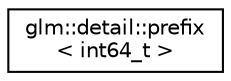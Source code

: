 digraph "Graphical Class Hierarchy"
{
 // LATEX_PDF_SIZE
  edge [fontname="Helvetica",fontsize="10",labelfontname="Helvetica",labelfontsize="10"];
  node [fontname="Helvetica",fontsize="10",shape=record];
  rankdir="LR";
  Node0 [label="glm::detail::prefix\l\< int64_t \>",height=0.2,width=0.4,color="black", fillcolor="white", style="filled",URL="$structglm_1_1detail_1_1prefix_3_01int64__t_01_4.html",tooltip=" "];
}
